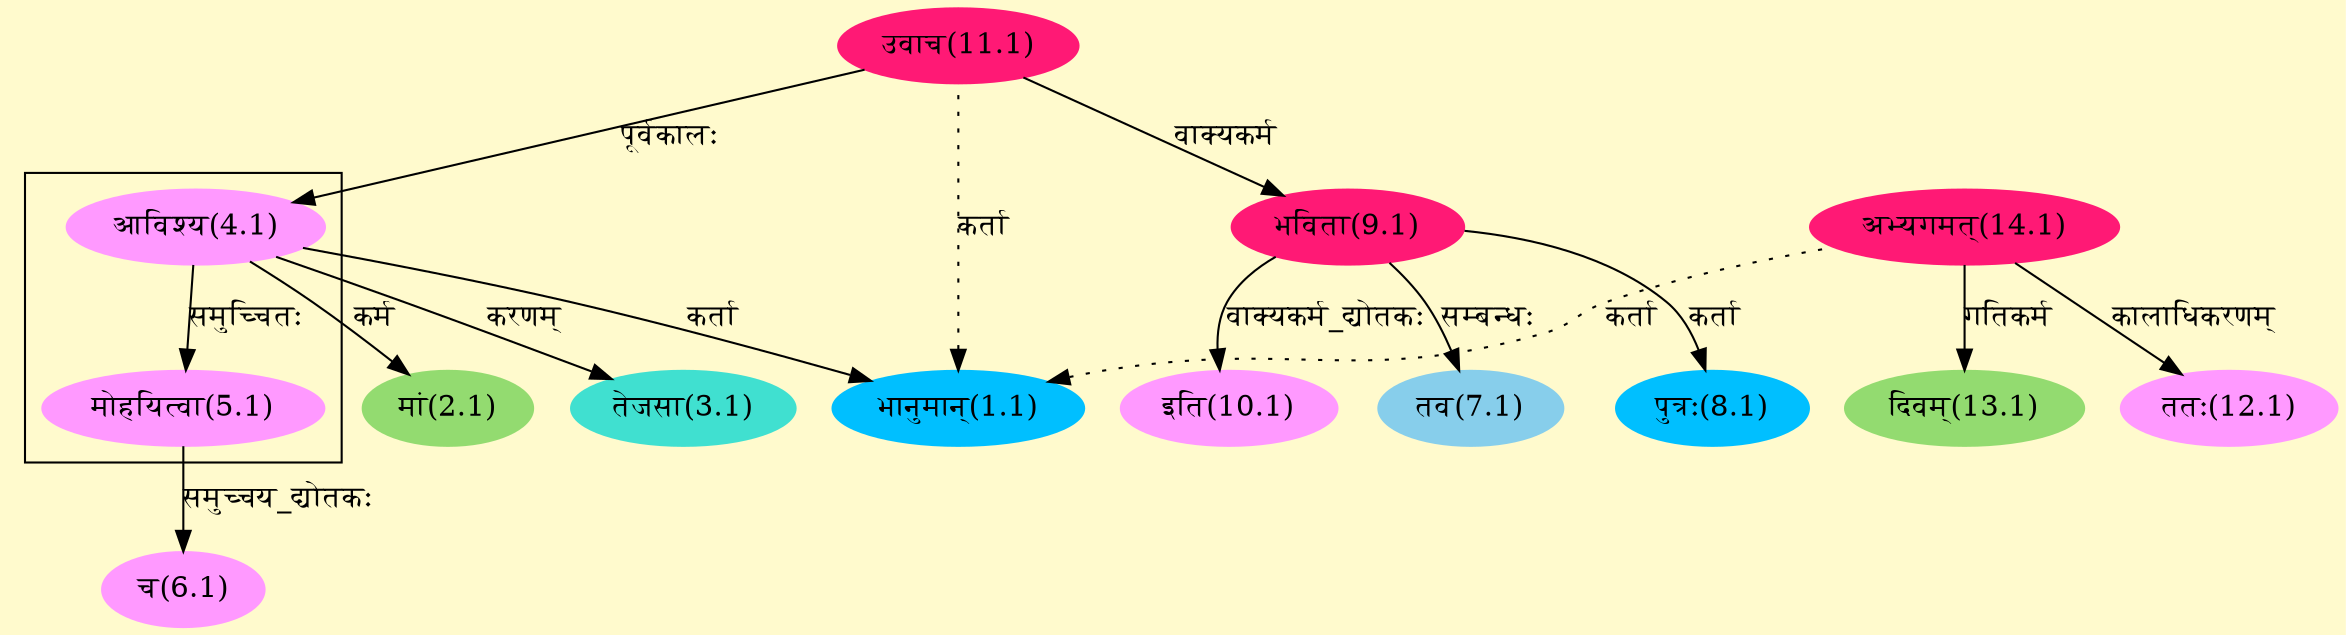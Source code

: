 digraph G{
rankdir=BT;
 compound=true;
 bgcolor="lemonchiffon1";

subgraph cluster_1{
Node5_1 [style=filled, color="#FF99FF" label = "मोहयित्वा(5.1)"]
Node4_1 [style=filled, color="#FF99FF" label = "आविश्य(4.1)"]

}
Node1_1 [style=filled, color="#00BFFF" label = "भानुमान्(1.1)"]
Node4_1 [style=filled, color="#FF99FF" label = "आविश्य(4.1)"]
Node11_1 [style=filled, color="#FF1975" label = "उवाच(11.1)"]
Node14_1 [style=filled, color="#FF1975" label = "अभ्यगमत्(14.1)"]
Node2_1 [style=filled, color="#93DB70" label = "मां(2.1)"]
Node3_1 [style=filled, color="#40E0D0" label = "तेजसा(3.1)"]
Node6_1 [style=filled, color="#FF99FF" label = "च(6.1)"]
Node5_1 [style=filled, color="#FF99FF" label = "मोहयित्वा(5.1)"]
Node7_1 [style=filled, color="#87CEEB" label = "तव(7.1)"]
Node9_1 [style=filled, color="#FF1975" label = "भविता(9.1)"]
Node8_1 [style=filled, color="#00BFFF" label = "पुत्रः(8.1)"]
Node10_1 [style=filled, color="#FF99FF" label = "इति(10.1)"]
Node12_1 [style=filled, color="#FF99FF" label = "ततः(12.1)"]
Node13_1 [style=filled, color="#93DB70" label = "दिवम्(13.1)"]
/* Start of Relations section */

Node1_1 -> Node4_1 [  label="कर्ता"  dir="back" ]
Node1_1 -> Node11_1 [ style=dotted label="कर्ता"  dir="back" ]
Node1_1 -> Node14_1 [ style=dotted label="कर्ता"  dir="back" ]
Node2_1 -> Node4_1 [  label="कर्म"  dir="back" ]
Node3_1 -> Node4_1 [  label="करणम्"  dir="back" ]
Node4_1 -> Node11_1 [  label="पूर्वकालः"  dir="back" ]
Node5_1 -> Node4_1 [  label="समुच्चितः"  dir="back" ]
Node6_1 -> Node5_1 [  label="समुच्चय_द्योतकः"  dir="back" ]
Node7_1 -> Node9_1 [  label="सम्बन्धः"  dir="back" ]
Node8_1 -> Node9_1 [  label="कर्ता"  dir="back" ]
Node9_1 -> Node11_1 [  label="वाक्यकर्म"  dir="back" ]
Node10_1 -> Node9_1 [  label="वाक्यकर्म_द्योतकः"  dir="back" ]
Node12_1 -> Node14_1 [  label="कालाधिकरणम्"  dir="back" ]
Node13_1 -> Node14_1 [  label="गतिकर्म"  dir="back" ]
}
